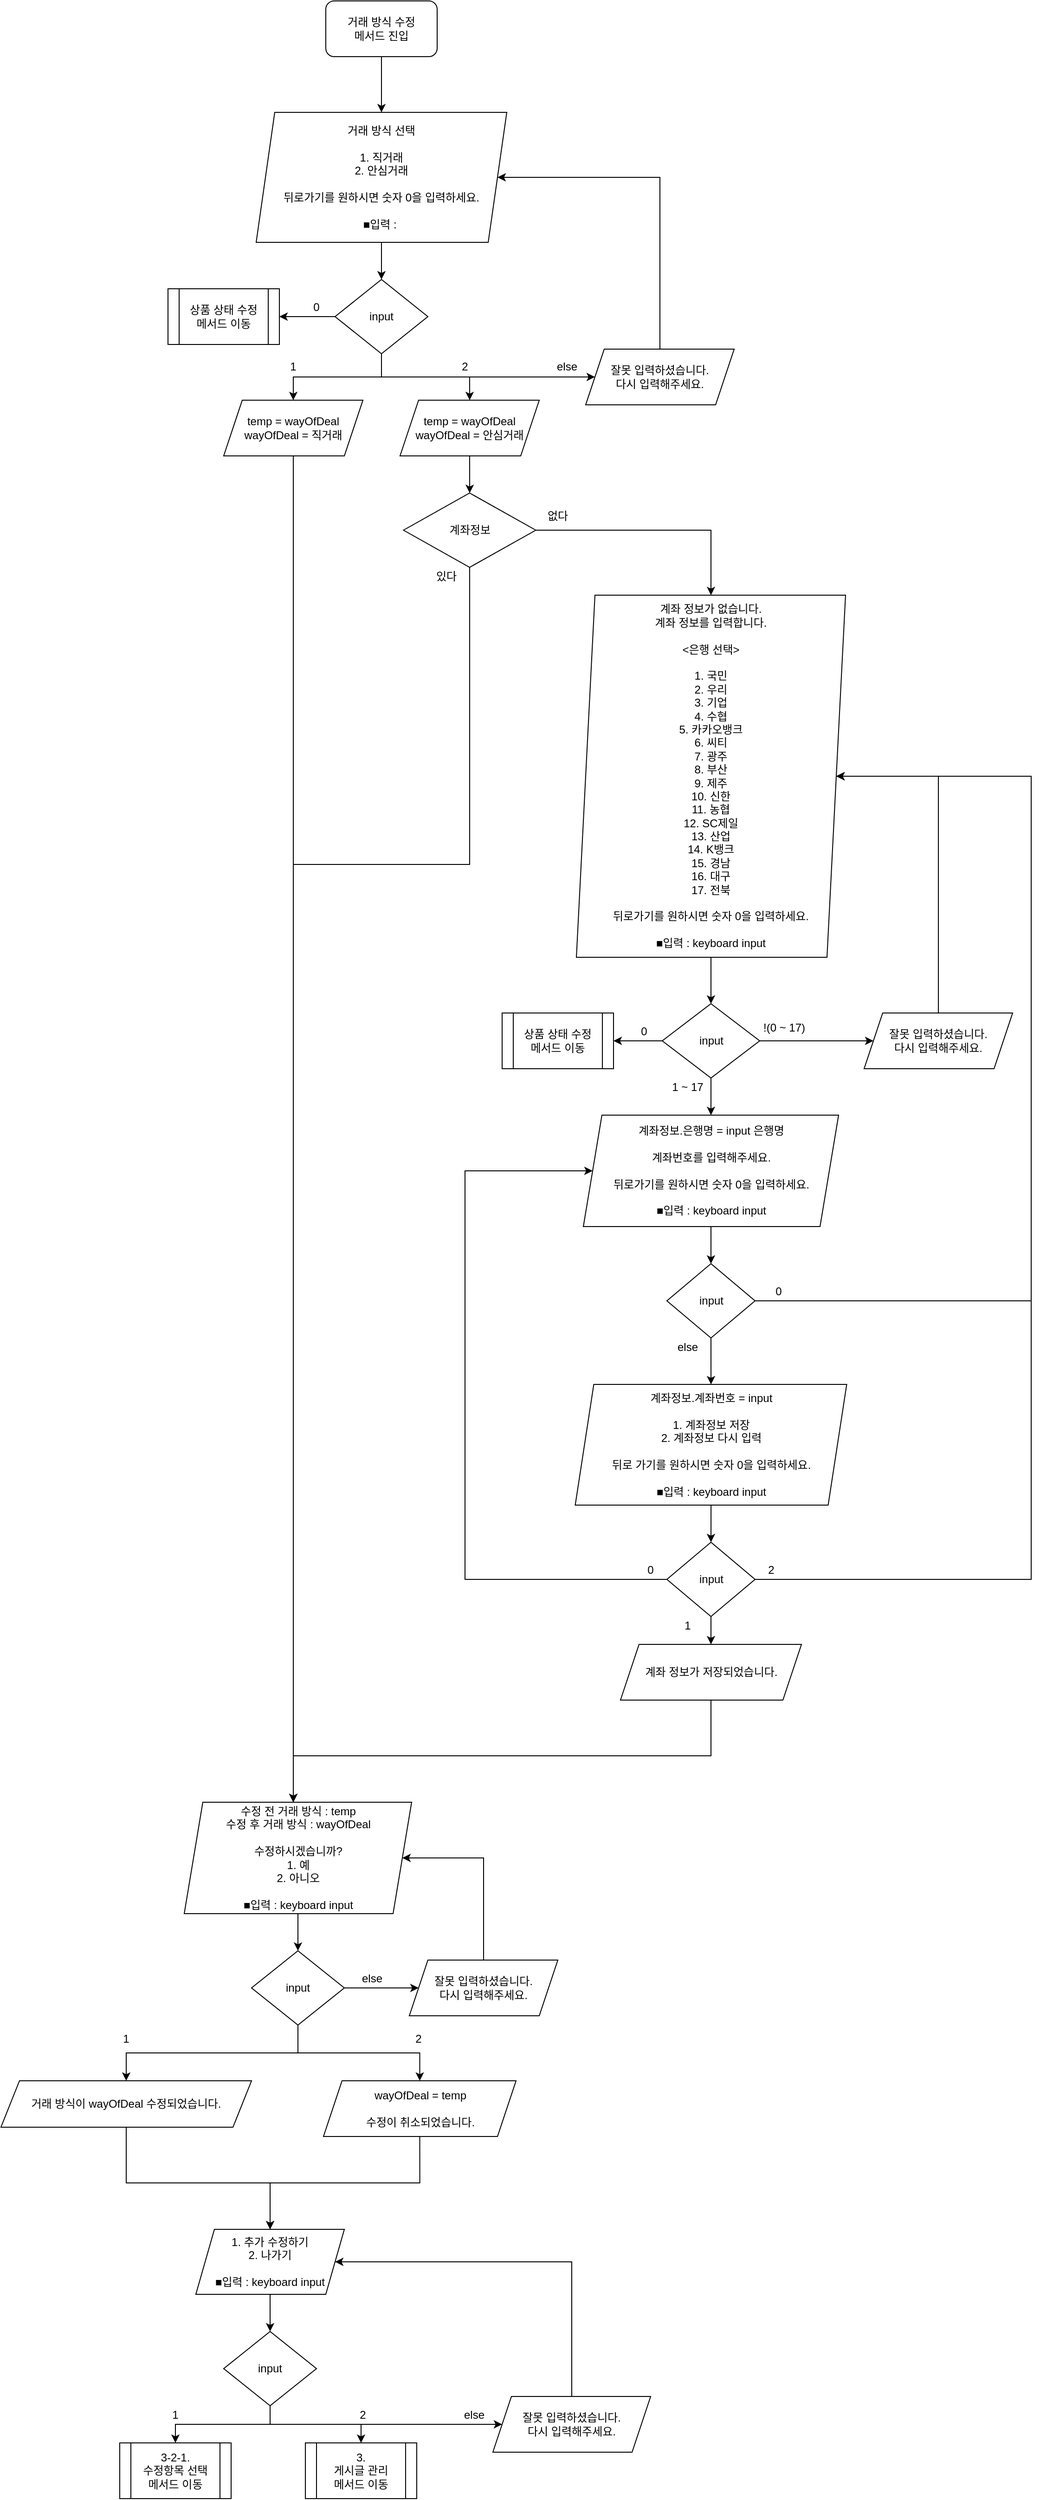 <mxfile version="13.9.8" type="google"><diagram id="C5RBs43oDa-KdzZeNtuy" name="Page-1"><mxGraphModel dx="1527" dy="752" grid="1" gridSize="10" guides="1" tooltips="1" connect="1" arrows="1" fold="1" page="1" pageScale="1" pageWidth="827" pageHeight="1169" math="0" shadow="0"><root><mxCell id="WIyWlLk6GJQsqaUBKTNV-0"/><mxCell id="WIyWlLk6GJQsqaUBKTNV-1" parent="WIyWlLk6GJQsqaUBKTNV-0"/><mxCell id="UsTt1sxGkF4jlYTosGjV-0" value="" style="edgeStyle=orthogonalEdgeStyle;rounded=0;orthogonalLoop=1;jettySize=auto;html=1;" parent="WIyWlLk6GJQsqaUBKTNV-1" source="UsTt1sxGkF4jlYTosGjV-1" target="UsTt1sxGkF4jlYTosGjV-3" edge="1"><mxGeometry relative="1" as="geometry"/></mxCell><mxCell id="UsTt1sxGkF4jlYTosGjV-1" value="거래 방식 수정&lt;br&gt;메서드 진입" style="rounded=1;whiteSpace=wrap;html=1;" parent="WIyWlLk6GJQsqaUBKTNV-1" vertex="1"><mxGeometry x="200" y="30" width="120" height="60" as="geometry"/></mxCell><mxCell id="UsTt1sxGkF4jlYTosGjV-2" value="" style="edgeStyle=orthogonalEdgeStyle;rounded=0;orthogonalLoop=1;jettySize=auto;html=1;" parent="WIyWlLk6GJQsqaUBKTNV-1" source="UsTt1sxGkF4jlYTosGjV-3" target="UsTt1sxGkF4jlYTosGjV-8" edge="1"><mxGeometry relative="1" as="geometry"/></mxCell><mxCell id="UsTt1sxGkF4jlYTosGjV-3" value="거래 방식 선택&lt;br&gt;&lt;br&gt;1. 직거래&lt;br&gt;2. 안심거래&lt;br&gt;&lt;br&gt;뒤로가기를 원하시면 숫자 0을 입력하세요.&lt;br&gt;&lt;br&gt;■입력 :&amp;nbsp;" style="shape=parallelogram;perimeter=parallelogramPerimeter;whiteSpace=wrap;html=1;fixedSize=1;rounded=1;arcSize=0;" parent="WIyWlLk6GJQsqaUBKTNV-1" vertex="1"><mxGeometry x="125" y="150" width="270" height="140" as="geometry"/></mxCell><mxCell id="UsTt1sxGkF4jlYTosGjV-4" value="" style="edgeStyle=orthogonalEdgeStyle;rounded=0;orthogonalLoop=1;jettySize=auto;html=1;" parent="WIyWlLk6GJQsqaUBKTNV-1" source="UsTt1sxGkF4jlYTosGjV-8" target="UsTt1sxGkF4jlYTosGjV-13" edge="1"><mxGeometry relative="1" as="geometry"/></mxCell><mxCell id="UsTt1sxGkF4jlYTosGjV-5" style="edgeStyle=orthogonalEdgeStyle;rounded=0;orthogonalLoop=1;jettySize=auto;html=1;exitX=0.5;exitY=1;exitDx=0;exitDy=0;" parent="WIyWlLk6GJQsqaUBKTNV-1" source="UsTt1sxGkF4jlYTosGjV-8" target="UsTt1sxGkF4jlYTosGjV-10" edge="1"><mxGeometry relative="1" as="geometry"/></mxCell><mxCell id="UsTt1sxGkF4jlYTosGjV-6" style="edgeStyle=orthogonalEdgeStyle;rounded=0;orthogonalLoop=1;jettySize=auto;html=1;exitX=0.5;exitY=1;exitDx=0;exitDy=0;" parent="WIyWlLk6GJQsqaUBKTNV-1" source="UsTt1sxGkF4jlYTosGjV-8" target="UsTt1sxGkF4jlYTosGjV-12" edge="1"><mxGeometry relative="1" as="geometry"/></mxCell><mxCell id="UsTt1sxGkF4jlYTosGjV-7" style="edgeStyle=orthogonalEdgeStyle;rounded=0;orthogonalLoop=1;jettySize=auto;html=1;exitX=0.5;exitY=1;exitDx=0;exitDy=0;" parent="WIyWlLk6GJQsqaUBKTNV-1" source="UsTt1sxGkF4jlYTosGjV-8" target="UsTt1sxGkF4jlYTosGjV-15" edge="1"><mxGeometry relative="1" as="geometry"/></mxCell><mxCell id="UsTt1sxGkF4jlYTosGjV-8" value="input" style="rhombus;whiteSpace=wrap;html=1;rounded=1;arcSize=0;" parent="WIyWlLk6GJQsqaUBKTNV-1" vertex="1"><mxGeometry x="210" y="330" width="100" height="80" as="geometry"/></mxCell><mxCell id="UsTt1sxGkF4jlYTosGjV-9" style="edgeStyle=orthogonalEdgeStyle;rounded=0;orthogonalLoop=1;jettySize=auto;html=1;exitX=0.5;exitY=1;exitDx=0;exitDy=0;" parent="WIyWlLk6GJQsqaUBKTNV-1" source="UsTt1sxGkF4jlYTosGjV-10" edge="1"><mxGeometry relative="1" as="geometry"><mxPoint x="165" y="1970" as="targetPoint"/></mxGeometry></mxCell><mxCell id="UsTt1sxGkF4jlYTosGjV-10" value="temp = wayOfDeal&lt;br&gt;wayOfDeal = 직거래" style="shape=parallelogram;perimeter=parallelogramPerimeter;whiteSpace=wrap;html=1;fixedSize=1;" parent="WIyWlLk6GJQsqaUBKTNV-1" vertex="1"><mxGeometry x="90" y="460" width="150" height="60" as="geometry"/></mxCell><mxCell id="UsTt1sxGkF4jlYTosGjV-11" value="" style="edgeStyle=orthogonalEdgeStyle;rounded=0;orthogonalLoop=1;jettySize=auto;html=1;" parent="WIyWlLk6GJQsqaUBKTNV-1" source="UsTt1sxGkF4jlYTosGjV-12" target="UsTt1sxGkF4jlYTosGjV-24" edge="1"><mxGeometry relative="1" as="geometry"/></mxCell><mxCell id="UsTt1sxGkF4jlYTosGjV-12" value="temp = wayOfDeal&lt;br&gt;wayOfDeal = 안심거래" style="shape=parallelogram;perimeter=parallelogramPerimeter;whiteSpace=wrap;html=1;fixedSize=1;" parent="WIyWlLk6GJQsqaUBKTNV-1" vertex="1"><mxGeometry x="280" y="460" width="150" height="60" as="geometry"/></mxCell><mxCell id="UsTt1sxGkF4jlYTosGjV-13" value="상품 상태 수정&lt;br&gt;메서드 이동" style="shape=process;whiteSpace=wrap;html=1;backgroundOutline=1;rounded=1;arcSize=0;" parent="WIyWlLk6GJQsqaUBKTNV-1" vertex="1"><mxGeometry x="30" y="340" width="120" height="60" as="geometry"/></mxCell><mxCell id="UsTt1sxGkF4jlYTosGjV-14" style="edgeStyle=orthogonalEdgeStyle;rounded=0;orthogonalLoop=1;jettySize=auto;html=1;exitX=0.5;exitY=0;exitDx=0;exitDy=0;entryX=1;entryY=0.5;entryDx=0;entryDy=0;" parent="WIyWlLk6GJQsqaUBKTNV-1" source="UsTt1sxGkF4jlYTosGjV-15" target="UsTt1sxGkF4jlYTosGjV-3" edge="1"><mxGeometry relative="1" as="geometry"><Array as="points"><mxPoint x="560" y="220"/></Array></mxGeometry></mxCell><mxCell id="UsTt1sxGkF4jlYTosGjV-15" value="잘못 입력하셨습니다.&lt;br&gt;다시 입력해주세요." style="shape=parallelogram;perimeter=parallelogramPerimeter;whiteSpace=wrap;html=1;fixedSize=1;" parent="WIyWlLk6GJQsqaUBKTNV-1" vertex="1"><mxGeometry x="480" y="405" width="160" height="60" as="geometry"/></mxCell><mxCell id="UsTt1sxGkF4jlYTosGjV-16" value="0" style="text;html=1;strokeColor=none;fillColor=none;align=center;verticalAlign=middle;whiteSpace=wrap;rounded=0;" parent="WIyWlLk6GJQsqaUBKTNV-1" vertex="1"><mxGeometry x="170" y="350" width="40" height="20" as="geometry"/></mxCell><mxCell id="UsTt1sxGkF4jlYTosGjV-17" value="1" style="text;html=1;strokeColor=none;fillColor=none;align=center;verticalAlign=middle;whiteSpace=wrap;rounded=0;" parent="WIyWlLk6GJQsqaUBKTNV-1" vertex="1"><mxGeometry x="145" y="414" width="40" height="20" as="geometry"/></mxCell><mxCell id="UsTt1sxGkF4jlYTosGjV-18" value="2" style="text;html=1;strokeColor=none;fillColor=none;align=center;verticalAlign=middle;whiteSpace=wrap;rounded=0;" parent="WIyWlLk6GJQsqaUBKTNV-1" vertex="1"><mxGeometry x="330" y="414" width="40" height="20" as="geometry"/></mxCell><mxCell id="UsTt1sxGkF4jlYTosGjV-19" value="else" style="text;html=1;strokeColor=none;fillColor=none;align=center;verticalAlign=middle;whiteSpace=wrap;rounded=0;" parent="WIyWlLk6GJQsqaUBKTNV-1" vertex="1"><mxGeometry x="440" y="414" width="40" height="20" as="geometry"/></mxCell><mxCell id="UsTt1sxGkF4jlYTosGjV-20" value="" style="edgeStyle=orthogonalEdgeStyle;rounded=0;orthogonalLoop=1;jettySize=auto;html=1;" parent="WIyWlLk6GJQsqaUBKTNV-1" source="UsTt1sxGkF4jlYTosGjV-21" target="UsTt1sxGkF4jlYTosGjV-31" edge="1"><mxGeometry relative="1" as="geometry"/></mxCell><mxCell id="UsTt1sxGkF4jlYTosGjV-21" value="계좌 정보가 없습니다.&lt;br&gt;계좌 정보를 입력합니다.&lt;br&gt;&lt;br&gt;&amp;lt;은행 선택&amp;gt;&lt;br&gt;&lt;br&gt;1. 국민&lt;br&gt;2. 우리&lt;br&gt;3. 기업&lt;br&gt;4. 수협&lt;br&gt;5. 카카오뱅크&lt;br&gt;6. 씨티&lt;br&gt;7. 광주&lt;br&gt;8. 부산&lt;br&gt;9. 제주&lt;br&gt;10. 신한&lt;br&gt;11. 농협&lt;br&gt;12. SC제일&lt;br&gt;13. 산업&lt;br&gt;14. K뱅크&lt;br&gt;15. 경남&lt;br&gt;16. 대구&lt;br&gt;17. 전북&lt;br&gt;&lt;br&gt;뒤로가기를 원하시면 숫자 0을 입력하세요.&lt;br&gt;&lt;br&gt;■입력 : keyboard input" style="shape=parallelogram;perimeter=parallelogramPerimeter;whiteSpace=wrap;html=1;fixedSize=1;" parent="WIyWlLk6GJQsqaUBKTNV-1" vertex="1"><mxGeometry x="470" y="670" width="290" height="390" as="geometry"/></mxCell><mxCell id="UsTt1sxGkF4jlYTosGjV-22" style="edgeStyle=orthogonalEdgeStyle;rounded=0;orthogonalLoop=1;jettySize=auto;html=1;exitX=1;exitY=0.5;exitDx=0;exitDy=0;" parent="WIyWlLk6GJQsqaUBKTNV-1" source="UsTt1sxGkF4jlYTosGjV-24" target="UsTt1sxGkF4jlYTosGjV-21" edge="1"><mxGeometry relative="1" as="geometry"/></mxCell><mxCell id="UsTt1sxGkF4jlYTosGjV-23" style="edgeStyle=orthogonalEdgeStyle;rounded=0;orthogonalLoop=1;jettySize=auto;html=1;exitX=0.5;exitY=1;exitDx=0;exitDy=0;" parent="WIyWlLk6GJQsqaUBKTNV-1" source="UsTt1sxGkF4jlYTosGjV-24" target="UsTt1sxGkF4jlYTosGjV-59" edge="1"><mxGeometry relative="1" as="geometry"><Array as="points"><mxPoint x="355" y="960"/><mxPoint x="165" y="960"/></Array><mxPoint x="165" y="1970" as="targetPoint"/></mxGeometry></mxCell><mxCell id="UsTt1sxGkF4jlYTosGjV-24" value="계좌정보" style="rhombus;whiteSpace=wrap;html=1;" parent="WIyWlLk6GJQsqaUBKTNV-1" vertex="1"><mxGeometry x="283.75" y="560" width="142.5" height="80" as="geometry"/></mxCell><mxCell id="UsTt1sxGkF4jlYTosGjV-25" value="없다" style="text;html=1;strokeColor=none;fillColor=none;align=center;verticalAlign=middle;whiteSpace=wrap;rounded=0;" parent="WIyWlLk6GJQsqaUBKTNV-1" vertex="1"><mxGeometry x="430" y="575" width="40" height="20" as="geometry"/></mxCell><mxCell id="UsTt1sxGkF4jlYTosGjV-26" value="" style="edgeStyle=orthogonalEdgeStyle;rounded=0;orthogonalLoop=1;jettySize=auto;html=1;" parent="WIyWlLk6GJQsqaUBKTNV-1" source="UsTt1sxGkF4jlYTosGjV-27" target="UsTt1sxGkF4jlYTosGjV-40" edge="1"><mxGeometry relative="1" as="geometry"/></mxCell><mxCell id="UsTt1sxGkF4jlYTosGjV-27" value="계좌정보.은행명 = input 은행명&lt;br&gt;&lt;br&gt;계좌번호를 입력해주세요.&lt;br&gt;&lt;br&gt;뒤로가기를 원하시면 숫자 0을 입력하세요.&lt;br&gt;&lt;br&gt;■입력 : keyboard input" style="shape=parallelogram;perimeter=parallelogramPerimeter;whiteSpace=wrap;html=1;fixedSize=1;" parent="WIyWlLk6GJQsqaUBKTNV-1" vertex="1"><mxGeometry x="477.5" y="1230" width="275" height="120" as="geometry"/></mxCell><mxCell id="UsTt1sxGkF4jlYTosGjV-28" value="" style="edgeStyle=orthogonalEdgeStyle;rounded=0;orthogonalLoop=1;jettySize=auto;html=1;" parent="WIyWlLk6GJQsqaUBKTNV-1" source="UsTt1sxGkF4jlYTosGjV-31" target="UsTt1sxGkF4jlYTosGjV-32" edge="1"><mxGeometry relative="1" as="geometry"/></mxCell><mxCell id="UsTt1sxGkF4jlYTosGjV-29" value="" style="edgeStyle=orthogonalEdgeStyle;rounded=0;orthogonalLoop=1;jettySize=auto;html=1;" parent="WIyWlLk6GJQsqaUBKTNV-1" source="UsTt1sxGkF4jlYTosGjV-31" target="UsTt1sxGkF4jlYTosGjV-27" edge="1"><mxGeometry relative="1" as="geometry"/></mxCell><mxCell id="UsTt1sxGkF4jlYTosGjV-30" style="edgeStyle=orthogonalEdgeStyle;rounded=0;orthogonalLoop=1;jettySize=auto;html=1;exitX=1;exitY=0.5;exitDx=0;exitDy=0;" parent="WIyWlLk6GJQsqaUBKTNV-1" source="UsTt1sxGkF4jlYTosGjV-31" target="UsTt1sxGkF4jlYTosGjV-37" edge="1"><mxGeometry relative="1" as="geometry"/></mxCell><mxCell id="UsTt1sxGkF4jlYTosGjV-31" value="input" style="rhombus;whiteSpace=wrap;html=1;" parent="WIyWlLk6GJQsqaUBKTNV-1" vertex="1"><mxGeometry x="562.5" y="1110" width="105" height="80" as="geometry"/></mxCell><mxCell id="UsTt1sxGkF4jlYTosGjV-32" value="상품 상태 수정&lt;br&gt;메서드 이동" style="shape=process;whiteSpace=wrap;html=1;backgroundOutline=1;" parent="WIyWlLk6GJQsqaUBKTNV-1" vertex="1"><mxGeometry x="390" y="1120" width="120" height="60" as="geometry"/></mxCell><mxCell id="UsTt1sxGkF4jlYTosGjV-33" value="0" style="text;html=1;strokeColor=none;fillColor=none;align=center;verticalAlign=middle;whiteSpace=wrap;rounded=0;" parent="WIyWlLk6GJQsqaUBKTNV-1" vertex="1"><mxGeometry x="523" y="1130" width="40" height="20" as="geometry"/></mxCell><mxCell id="UsTt1sxGkF4jlYTosGjV-34" value="1 ~ 17" style="text;html=1;strokeColor=none;fillColor=none;align=center;verticalAlign=middle;whiteSpace=wrap;rounded=0;" parent="WIyWlLk6GJQsqaUBKTNV-1" vertex="1"><mxGeometry x="570" y="1190" width="40" height="20" as="geometry"/></mxCell><mxCell id="UsTt1sxGkF4jlYTosGjV-35" value="!(0 ~ 17)" style="text;html=1;strokeColor=none;fillColor=none;align=center;verticalAlign=middle;whiteSpace=wrap;rounded=0;" parent="WIyWlLk6GJQsqaUBKTNV-1" vertex="1"><mxGeometry x="668" y="1126" width="52" height="20" as="geometry"/></mxCell><mxCell id="UsTt1sxGkF4jlYTosGjV-36" style="edgeStyle=orthogonalEdgeStyle;rounded=0;orthogonalLoop=1;jettySize=auto;html=1;exitX=0.5;exitY=0;exitDx=0;exitDy=0;entryX=1;entryY=0.5;entryDx=0;entryDy=0;" parent="WIyWlLk6GJQsqaUBKTNV-1" source="UsTt1sxGkF4jlYTosGjV-37" target="UsTt1sxGkF4jlYTosGjV-21" edge="1"><mxGeometry relative="1" as="geometry"><Array as="points"><mxPoint x="860" y="865"/></Array></mxGeometry></mxCell><mxCell id="UsTt1sxGkF4jlYTosGjV-37" value="잘못 입력하셨습니다.&lt;br&gt;다시 입력해주세요." style="shape=parallelogram;perimeter=parallelogramPerimeter;whiteSpace=wrap;html=1;fixedSize=1;" parent="WIyWlLk6GJQsqaUBKTNV-1" vertex="1"><mxGeometry x="780" y="1120" width="160" height="60" as="geometry"/></mxCell><mxCell id="UsTt1sxGkF4jlYTosGjV-38" style="edgeStyle=orthogonalEdgeStyle;rounded=0;orthogonalLoop=1;jettySize=auto;html=1;exitX=1;exitY=0.5;exitDx=0;exitDy=0;entryX=1;entryY=0.5;entryDx=0;entryDy=0;" parent="WIyWlLk6GJQsqaUBKTNV-1" source="UsTt1sxGkF4jlYTosGjV-40" target="UsTt1sxGkF4jlYTosGjV-21" edge="1"><mxGeometry relative="1" as="geometry"><Array as="points"><mxPoint x="960" y="1430"/><mxPoint x="960" y="865"/></Array></mxGeometry></mxCell><mxCell id="UsTt1sxGkF4jlYTosGjV-39" value="" style="edgeStyle=orthogonalEdgeStyle;rounded=0;orthogonalLoop=1;jettySize=auto;html=1;" parent="WIyWlLk6GJQsqaUBKTNV-1" source="UsTt1sxGkF4jlYTosGjV-40" target="UsTt1sxGkF4jlYTosGjV-43" edge="1"><mxGeometry relative="1" as="geometry"/></mxCell><mxCell id="UsTt1sxGkF4jlYTosGjV-40" value="input" style="rhombus;whiteSpace=wrap;html=1;" parent="WIyWlLk6GJQsqaUBKTNV-1" vertex="1"><mxGeometry x="567.5" y="1390" width="95" height="80" as="geometry"/></mxCell><mxCell id="UsTt1sxGkF4jlYTosGjV-41" value="0" style="text;html=1;strokeColor=none;fillColor=none;align=center;verticalAlign=middle;whiteSpace=wrap;rounded=0;" parent="WIyWlLk6GJQsqaUBKTNV-1" vertex="1"><mxGeometry x="668" y="1410" width="40" height="20" as="geometry"/></mxCell><mxCell id="UsTt1sxGkF4jlYTosGjV-42" value="" style="edgeStyle=orthogonalEdgeStyle;rounded=0;orthogonalLoop=1;jettySize=auto;html=1;" parent="WIyWlLk6GJQsqaUBKTNV-1" source="UsTt1sxGkF4jlYTosGjV-43" target="UsTt1sxGkF4jlYTosGjV-48" edge="1"><mxGeometry relative="1" as="geometry"/></mxCell><mxCell id="UsTt1sxGkF4jlYTosGjV-43" value="계좌정보.계좌번호 = input&lt;br&gt;&lt;br&gt;1. 계좌정보 저장&lt;br&gt;2. 계좌정보 다시 입력&lt;br&gt;&lt;br&gt;뒤로 가기를 원하시면 숫자 0을 입력하세요.&lt;br&gt;&lt;br&gt;■입력 : keyboard input" style="shape=parallelogram;perimeter=parallelogramPerimeter;whiteSpace=wrap;html=1;fixedSize=1;" parent="WIyWlLk6GJQsqaUBKTNV-1" vertex="1"><mxGeometry x="468.75" y="1520" width="292.5" height="130" as="geometry"/></mxCell><mxCell id="UsTt1sxGkF4jlYTosGjV-44" value="else" style="text;html=1;strokeColor=none;fillColor=none;align=center;verticalAlign=middle;whiteSpace=wrap;rounded=0;" parent="WIyWlLk6GJQsqaUBKTNV-1" vertex="1"><mxGeometry x="570" y="1470" width="40" height="20" as="geometry"/></mxCell><mxCell id="UsTt1sxGkF4jlYTosGjV-45" value="" style="edgeStyle=orthogonalEdgeStyle;rounded=0;orthogonalLoop=1;jettySize=auto;html=1;" parent="WIyWlLk6GJQsqaUBKTNV-1" source="UsTt1sxGkF4jlYTosGjV-48" target="UsTt1sxGkF4jlYTosGjV-50" edge="1"><mxGeometry relative="1" as="geometry"/></mxCell><mxCell id="UsTt1sxGkF4jlYTosGjV-46" style="edgeStyle=orthogonalEdgeStyle;rounded=0;orthogonalLoop=1;jettySize=auto;html=1;entryX=1;entryY=0.5;entryDx=0;entryDy=0;" parent="WIyWlLk6GJQsqaUBKTNV-1" source="UsTt1sxGkF4jlYTosGjV-48" target="UsTt1sxGkF4jlYTosGjV-21" edge="1"><mxGeometry relative="1" as="geometry"><Array as="points"><mxPoint x="960" y="1730"/><mxPoint x="960" y="865"/></Array></mxGeometry></mxCell><mxCell id="UsTt1sxGkF4jlYTosGjV-47" style="edgeStyle=orthogonalEdgeStyle;rounded=0;orthogonalLoop=1;jettySize=auto;html=1;exitX=0;exitY=0.5;exitDx=0;exitDy=0;entryX=0;entryY=0.5;entryDx=0;entryDy=0;" parent="WIyWlLk6GJQsqaUBKTNV-1" source="UsTt1sxGkF4jlYTosGjV-48" target="UsTt1sxGkF4jlYTosGjV-27" edge="1"><mxGeometry relative="1" as="geometry"><Array as="points"><mxPoint x="350" y="1730"/><mxPoint x="350" y="1290"/></Array></mxGeometry></mxCell><mxCell id="UsTt1sxGkF4jlYTosGjV-48" value="input" style="rhombus;whiteSpace=wrap;html=1;" parent="WIyWlLk6GJQsqaUBKTNV-1" vertex="1"><mxGeometry x="567.5" y="1690" width="95" height="80" as="geometry"/></mxCell><mxCell id="UsTt1sxGkF4jlYTosGjV-49" style="edgeStyle=orthogonalEdgeStyle;rounded=0;orthogonalLoop=1;jettySize=auto;html=1;exitX=0.5;exitY=1;exitDx=0;exitDy=0;" parent="WIyWlLk6GJQsqaUBKTNV-1" source="UsTt1sxGkF4jlYTosGjV-50" target="UsTt1sxGkF4jlYTosGjV-59" edge="1"><mxGeometry relative="1" as="geometry"><Array as="points"><mxPoint x="615" y="1920"/><mxPoint x="165" y="1920"/></Array><mxPoint x="290" y="2005" as="targetPoint"/></mxGeometry></mxCell><mxCell id="UsTt1sxGkF4jlYTosGjV-50" value="계좌 정보가 저장되었습니다." style="shape=parallelogram;perimeter=parallelogramPerimeter;whiteSpace=wrap;html=1;fixedSize=1;" parent="WIyWlLk6GJQsqaUBKTNV-1" vertex="1"><mxGeometry x="517.5" y="1800" width="195" height="60" as="geometry"/></mxCell><mxCell id="UsTt1sxGkF4jlYTosGjV-53" value="있다" style="text;html=1;strokeColor=none;fillColor=none;align=center;verticalAlign=middle;whiteSpace=wrap;rounded=0;" parent="WIyWlLk6GJQsqaUBKTNV-1" vertex="1"><mxGeometry x="310" y="640" width="40" height="20" as="geometry"/></mxCell><mxCell id="UsTt1sxGkF4jlYTosGjV-54" value="1" style="text;html=1;strokeColor=none;fillColor=none;align=center;verticalAlign=middle;whiteSpace=wrap;rounded=0;" parent="WIyWlLk6GJQsqaUBKTNV-1" vertex="1"><mxGeometry x="570" y="1770" width="40" height="20" as="geometry"/></mxCell><mxCell id="UsTt1sxGkF4jlYTosGjV-55" value="2" style="text;html=1;strokeColor=none;fillColor=none;align=center;verticalAlign=middle;whiteSpace=wrap;rounded=0;" parent="WIyWlLk6GJQsqaUBKTNV-1" vertex="1"><mxGeometry x="660" y="1710" width="40" height="20" as="geometry"/></mxCell><mxCell id="UsTt1sxGkF4jlYTosGjV-56" value="0" style="text;html=1;strokeColor=none;fillColor=none;align=center;verticalAlign=middle;whiteSpace=wrap;rounded=0;" parent="WIyWlLk6GJQsqaUBKTNV-1" vertex="1"><mxGeometry x="530" y="1710" width="40" height="20" as="geometry"/></mxCell><mxCell id="UsTt1sxGkF4jlYTosGjV-58" value="" style="edgeStyle=orthogonalEdgeStyle;rounded=0;orthogonalLoop=1;jettySize=auto;html=1;" parent="WIyWlLk6GJQsqaUBKTNV-1" source="UsTt1sxGkF4jlYTosGjV-59" target="UsTt1sxGkF4jlYTosGjV-63" edge="1"><mxGeometry relative="1" as="geometry"/></mxCell><mxCell id="UsTt1sxGkF4jlYTosGjV-59" value="수정 전 거래 방식 : temp&lt;br&gt;수정 후 거래 방식 : wayOfDeal&lt;br&gt;&lt;br&gt;수정하시겠습니까?&lt;br&gt;1. 예&lt;br&gt;2. 아니오&lt;br&gt;&lt;br&gt;■입력 : keyboard input" style="shape=parallelogram;perimeter=parallelogramPerimeter;whiteSpace=wrap;html=1;fixedSize=1;" parent="WIyWlLk6GJQsqaUBKTNV-1" vertex="1"><mxGeometry x="47.5" y="1970" width="245" height="120" as="geometry"/></mxCell><mxCell id="UsTt1sxGkF4jlYTosGjV-60" value="" style="edgeStyle=orthogonalEdgeStyle;rounded=0;orthogonalLoop=1;jettySize=auto;html=1;" parent="WIyWlLk6GJQsqaUBKTNV-1" source="UsTt1sxGkF4jlYTosGjV-63" target="UsTt1sxGkF4jlYTosGjV-65" edge="1"><mxGeometry relative="1" as="geometry"/></mxCell><mxCell id="UsTt1sxGkF4jlYTosGjV-61" style="edgeStyle=orthogonalEdgeStyle;rounded=0;orthogonalLoop=1;jettySize=auto;html=1;exitX=0.5;exitY=1;exitDx=0;exitDy=0;" parent="WIyWlLk6GJQsqaUBKTNV-1" source="UsTt1sxGkF4jlYTosGjV-63" target="UsTt1sxGkF4jlYTosGjV-68" edge="1"><mxGeometry relative="1" as="geometry"/></mxCell><mxCell id="UsTt1sxGkF4jlYTosGjV-62" style="edgeStyle=orthogonalEdgeStyle;rounded=0;orthogonalLoop=1;jettySize=auto;html=1;exitX=0.5;exitY=1;exitDx=0;exitDy=0;" parent="WIyWlLk6GJQsqaUBKTNV-1" source="UsTt1sxGkF4jlYTosGjV-63" target="UsTt1sxGkF4jlYTosGjV-70" edge="1"><mxGeometry relative="1" as="geometry"/></mxCell><mxCell id="UsTt1sxGkF4jlYTosGjV-63" value="input" style="rhombus;whiteSpace=wrap;html=1;" parent="WIyWlLk6GJQsqaUBKTNV-1" vertex="1"><mxGeometry x="120" y="2130" width="100" height="80" as="geometry"/></mxCell><mxCell id="UsTt1sxGkF4jlYTosGjV-64" style="edgeStyle=orthogonalEdgeStyle;rounded=0;orthogonalLoop=1;jettySize=auto;html=1;exitX=0.5;exitY=0;exitDx=0;exitDy=0;entryX=1;entryY=0.5;entryDx=0;entryDy=0;" parent="WIyWlLk6GJQsqaUBKTNV-1" source="UsTt1sxGkF4jlYTosGjV-65" target="UsTt1sxGkF4jlYTosGjV-59" edge="1"><mxGeometry relative="1" as="geometry"><Array as="points"><mxPoint x="370" y="2030"/></Array></mxGeometry></mxCell><mxCell id="UsTt1sxGkF4jlYTosGjV-65" value="잘못 입력하셨습니다.&lt;br&gt;다시 입력해주세요." style="shape=parallelogram;perimeter=parallelogramPerimeter;whiteSpace=wrap;html=1;fixedSize=1;" parent="WIyWlLk6GJQsqaUBKTNV-1" vertex="1"><mxGeometry x="290" y="2140" width="160" height="60" as="geometry"/></mxCell><mxCell id="UsTt1sxGkF4jlYTosGjV-66" value="else" style="text;html=1;strokeColor=none;fillColor=none;align=center;verticalAlign=middle;whiteSpace=wrap;rounded=0;" parent="WIyWlLk6GJQsqaUBKTNV-1" vertex="1"><mxGeometry x="230" y="2150" width="40" height="20" as="geometry"/></mxCell><mxCell id="UsTt1sxGkF4jlYTosGjV-67" style="edgeStyle=orthogonalEdgeStyle;rounded=0;orthogonalLoop=1;jettySize=auto;html=1;exitX=0.5;exitY=1;exitDx=0;exitDy=0;" parent="WIyWlLk6GJQsqaUBKTNV-1" source="UsTt1sxGkF4jlYTosGjV-68" target="UsTt1sxGkF4jlYTosGjV-72" edge="1"><mxGeometry relative="1" as="geometry"><Array as="points"><mxPoint x="-15" y="2380"/><mxPoint x="140" y="2380"/></Array></mxGeometry></mxCell><mxCell id="UsTt1sxGkF4jlYTosGjV-68" value="거래 방식이 wayOfDeal 수정되었습니다." style="shape=parallelogram;perimeter=parallelogramPerimeter;whiteSpace=wrap;html=1;fixedSize=1;" parent="WIyWlLk6GJQsqaUBKTNV-1" vertex="1"><mxGeometry x="-150" y="2270" width="270" height="50" as="geometry"/></mxCell><mxCell id="UsTt1sxGkF4jlYTosGjV-69" style="edgeStyle=orthogonalEdgeStyle;rounded=0;orthogonalLoop=1;jettySize=auto;html=1;exitX=0.5;exitY=1;exitDx=0;exitDy=0;" parent="WIyWlLk6GJQsqaUBKTNV-1" source="UsTt1sxGkF4jlYTosGjV-70" target="UsTt1sxGkF4jlYTosGjV-72" edge="1"><mxGeometry relative="1" as="geometry"/></mxCell><mxCell id="UsTt1sxGkF4jlYTosGjV-70" value="wayOfDeal = temp&lt;br&gt;&lt;br&gt;수정이 취소되었습니다." style="shape=parallelogram;perimeter=parallelogramPerimeter;whiteSpace=wrap;html=1;fixedSize=1;" parent="WIyWlLk6GJQsqaUBKTNV-1" vertex="1"><mxGeometry x="197.5" y="2270" width="207.5" height="60" as="geometry"/></mxCell><mxCell id="UsTt1sxGkF4jlYTosGjV-71" value="" style="edgeStyle=orthogonalEdgeStyle;rounded=0;orthogonalLoop=1;jettySize=auto;html=1;" parent="WIyWlLk6GJQsqaUBKTNV-1" source="UsTt1sxGkF4jlYTosGjV-72" target="UsTt1sxGkF4jlYTosGjV-76" edge="1"><mxGeometry relative="1" as="geometry"/></mxCell><mxCell id="UsTt1sxGkF4jlYTosGjV-72" value="1. 추가 수정하기&lt;br&gt;2. 나가기&lt;br&gt;&lt;br&gt;■입력 : keyboard input" style="shape=parallelogram;perimeter=parallelogramPerimeter;whiteSpace=wrap;html=1;fixedSize=1;" parent="WIyWlLk6GJQsqaUBKTNV-1" vertex="1"><mxGeometry x="60" y="2430" width="160" height="70" as="geometry"/></mxCell><mxCell id="UsTt1sxGkF4jlYTosGjV-73" style="edgeStyle=orthogonalEdgeStyle;rounded=0;orthogonalLoop=1;jettySize=auto;html=1;exitX=0.5;exitY=1;exitDx=0;exitDy=0;" parent="WIyWlLk6GJQsqaUBKTNV-1" source="UsTt1sxGkF4jlYTosGjV-76" target="UsTt1sxGkF4jlYTosGjV-77" edge="1"><mxGeometry relative="1" as="geometry"/></mxCell><mxCell id="UsTt1sxGkF4jlYTosGjV-74" style="edgeStyle=orthogonalEdgeStyle;rounded=0;orthogonalLoop=1;jettySize=auto;html=1;exitX=0.5;exitY=1;exitDx=0;exitDy=0;" parent="WIyWlLk6GJQsqaUBKTNV-1" source="UsTt1sxGkF4jlYTosGjV-76" target="UsTt1sxGkF4jlYTosGjV-78" edge="1"><mxGeometry relative="1" as="geometry"/></mxCell><mxCell id="UsTt1sxGkF4jlYTosGjV-75" style="edgeStyle=orthogonalEdgeStyle;rounded=0;orthogonalLoop=1;jettySize=auto;html=1;exitX=0.5;exitY=1;exitDx=0;exitDy=0;" parent="WIyWlLk6GJQsqaUBKTNV-1" source="UsTt1sxGkF4jlYTosGjV-76" target="UsTt1sxGkF4jlYTosGjV-80" edge="1"><mxGeometry relative="1" as="geometry"/></mxCell><mxCell id="UsTt1sxGkF4jlYTosGjV-76" value="input" style="rhombus;whiteSpace=wrap;html=1;" parent="WIyWlLk6GJQsqaUBKTNV-1" vertex="1"><mxGeometry x="90" y="2540" width="100" height="80" as="geometry"/></mxCell><mxCell id="UsTt1sxGkF4jlYTosGjV-77" value="3-2-1.&lt;br&gt;수정항목 선택&lt;br&gt;메서드 이동" style="shape=process;whiteSpace=wrap;html=1;backgroundOutline=1;" parent="WIyWlLk6GJQsqaUBKTNV-1" vertex="1"><mxGeometry x="-22" y="2660" width="120" height="60" as="geometry"/></mxCell><mxCell id="UsTt1sxGkF4jlYTosGjV-78" value="3.&lt;br&gt;게시글 관리&lt;br&gt;메서드 이동" style="shape=process;whiteSpace=wrap;html=1;backgroundOutline=1;" parent="WIyWlLk6GJQsqaUBKTNV-1" vertex="1"><mxGeometry x="178" y="2660" width="120" height="60" as="geometry"/></mxCell><mxCell id="UsTt1sxGkF4jlYTosGjV-79" style="edgeStyle=orthogonalEdgeStyle;rounded=0;orthogonalLoop=1;jettySize=auto;html=1;exitX=0.5;exitY=0;exitDx=0;exitDy=0;entryX=1;entryY=0.5;entryDx=0;entryDy=0;" parent="WIyWlLk6GJQsqaUBKTNV-1" source="UsTt1sxGkF4jlYTosGjV-80" target="UsTt1sxGkF4jlYTosGjV-72" edge="1"><mxGeometry relative="1" as="geometry"><Array as="points"><mxPoint x="465" y="2465"/></Array></mxGeometry></mxCell><mxCell id="UsTt1sxGkF4jlYTosGjV-80" value="잘못 입력하셨습니다.&lt;br&gt;다시 입력해주세요." style="shape=parallelogram;perimeter=parallelogramPerimeter;whiteSpace=wrap;html=1;fixedSize=1;" parent="WIyWlLk6GJQsqaUBKTNV-1" vertex="1"><mxGeometry x="380" y="2610" width="170" height="60" as="geometry"/></mxCell><mxCell id="UsTt1sxGkF4jlYTosGjV-81" value="1" style="text;html=1;strokeColor=none;fillColor=none;align=center;verticalAlign=middle;whiteSpace=wrap;rounded=0;" parent="WIyWlLk6GJQsqaUBKTNV-1" vertex="1"><mxGeometry x="-35" y="2215" width="40" height="20" as="geometry"/></mxCell><mxCell id="UsTt1sxGkF4jlYTosGjV-82" value="2" style="text;html=1;strokeColor=none;fillColor=none;align=center;verticalAlign=middle;whiteSpace=wrap;rounded=0;" parent="WIyWlLk6GJQsqaUBKTNV-1" vertex="1"><mxGeometry x="280" y="2215" width="40" height="20" as="geometry"/></mxCell><mxCell id="UsTt1sxGkF4jlYTosGjV-83" value="1" style="text;html=1;strokeColor=none;fillColor=none;align=center;verticalAlign=middle;whiteSpace=wrap;rounded=0;" parent="WIyWlLk6GJQsqaUBKTNV-1" vertex="1"><mxGeometry x="18" y="2620" width="40" height="20" as="geometry"/></mxCell><mxCell id="UsTt1sxGkF4jlYTosGjV-84" value="2" style="text;html=1;strokeColor=none;fillColor=none;align=center;verticalAlign=middle;whiteSpace=wrap;rounded=0;" parent="WIyWlLk6GJQsqaUBKTNV-1" vertex="1"><mxGeometry x="220" y="2620" width="40" height="20" as="geometry"/></mxCell><mxCell id="UsTt1sxGkF4jlYTosGjV-85" value="else" style="text;html=1;strokeColor=none;fillColor=none;align=center;verticalAlign=middle;whiteSpace=wrap;rounded=0;" parent="WIyWlLk6GJQsqaUBKTNV-1" vertex="1"><mxGeometry x="340" y="2620" width="40" height="20" as="geometry"/></mxCell></root></mxGraphModel></diagram></mxfile>